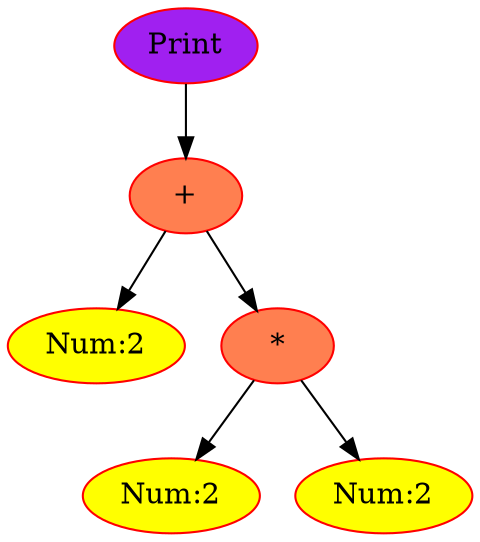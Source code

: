 digraph Dump{node[color=red,fontsize=14, style=filled]
"0x55649f1df620" [label = "Print" fillcolor=purple]
"0x55649f1df620" -> "0x55649f1df5e0"
"0x55649f1df5e0" [label = "+" fillcolor=coral]
"0x55649f1df5e0" -> "0x55649f1df440"
"0x55649f1df440" [label = "Num:2" fillcolor=yellow]
"0x55649f1df5e0" -> "0x55649f1df5a0"
"0x55649f1df5a0" [label = "*" fillcolor=coral]
"0x55649f1df5a0" -> "0x55649f1df4d0"
"0x55649f1df4d0" [label = "Num:2" fillcolor=yellow]
"0x55649f1df5a0" -> "0x55649f1df560"
"0x55649f1df560" [label = "Num:2" fillcolor=yellow]
}
